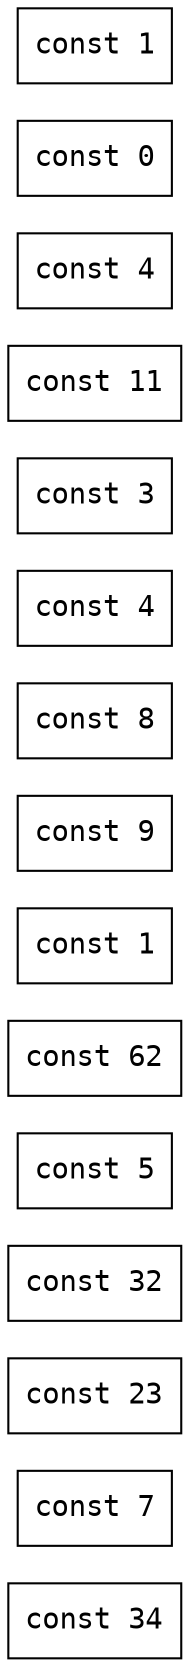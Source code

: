 digraph DF {
  rankdir=LR;
  node [shape=box,fontname="monospace"];
  0 [label="const 34"];
  1 [label="const 7"];
  2 [label="const 23"];
  3 [label="const 32"];
  4 [label="const 5"];
  5 [label="const 62"];
  6 [label="const 1"];
  7 [label="const 9"];
  8 [label="const 8"];
  9 [label="const 4"];
  10 [label="const 3"];
  11 [label="const 11"];
  12 [label="const 4"];
  13 [label="const 0"];
  14 [label="const 1"];
}
